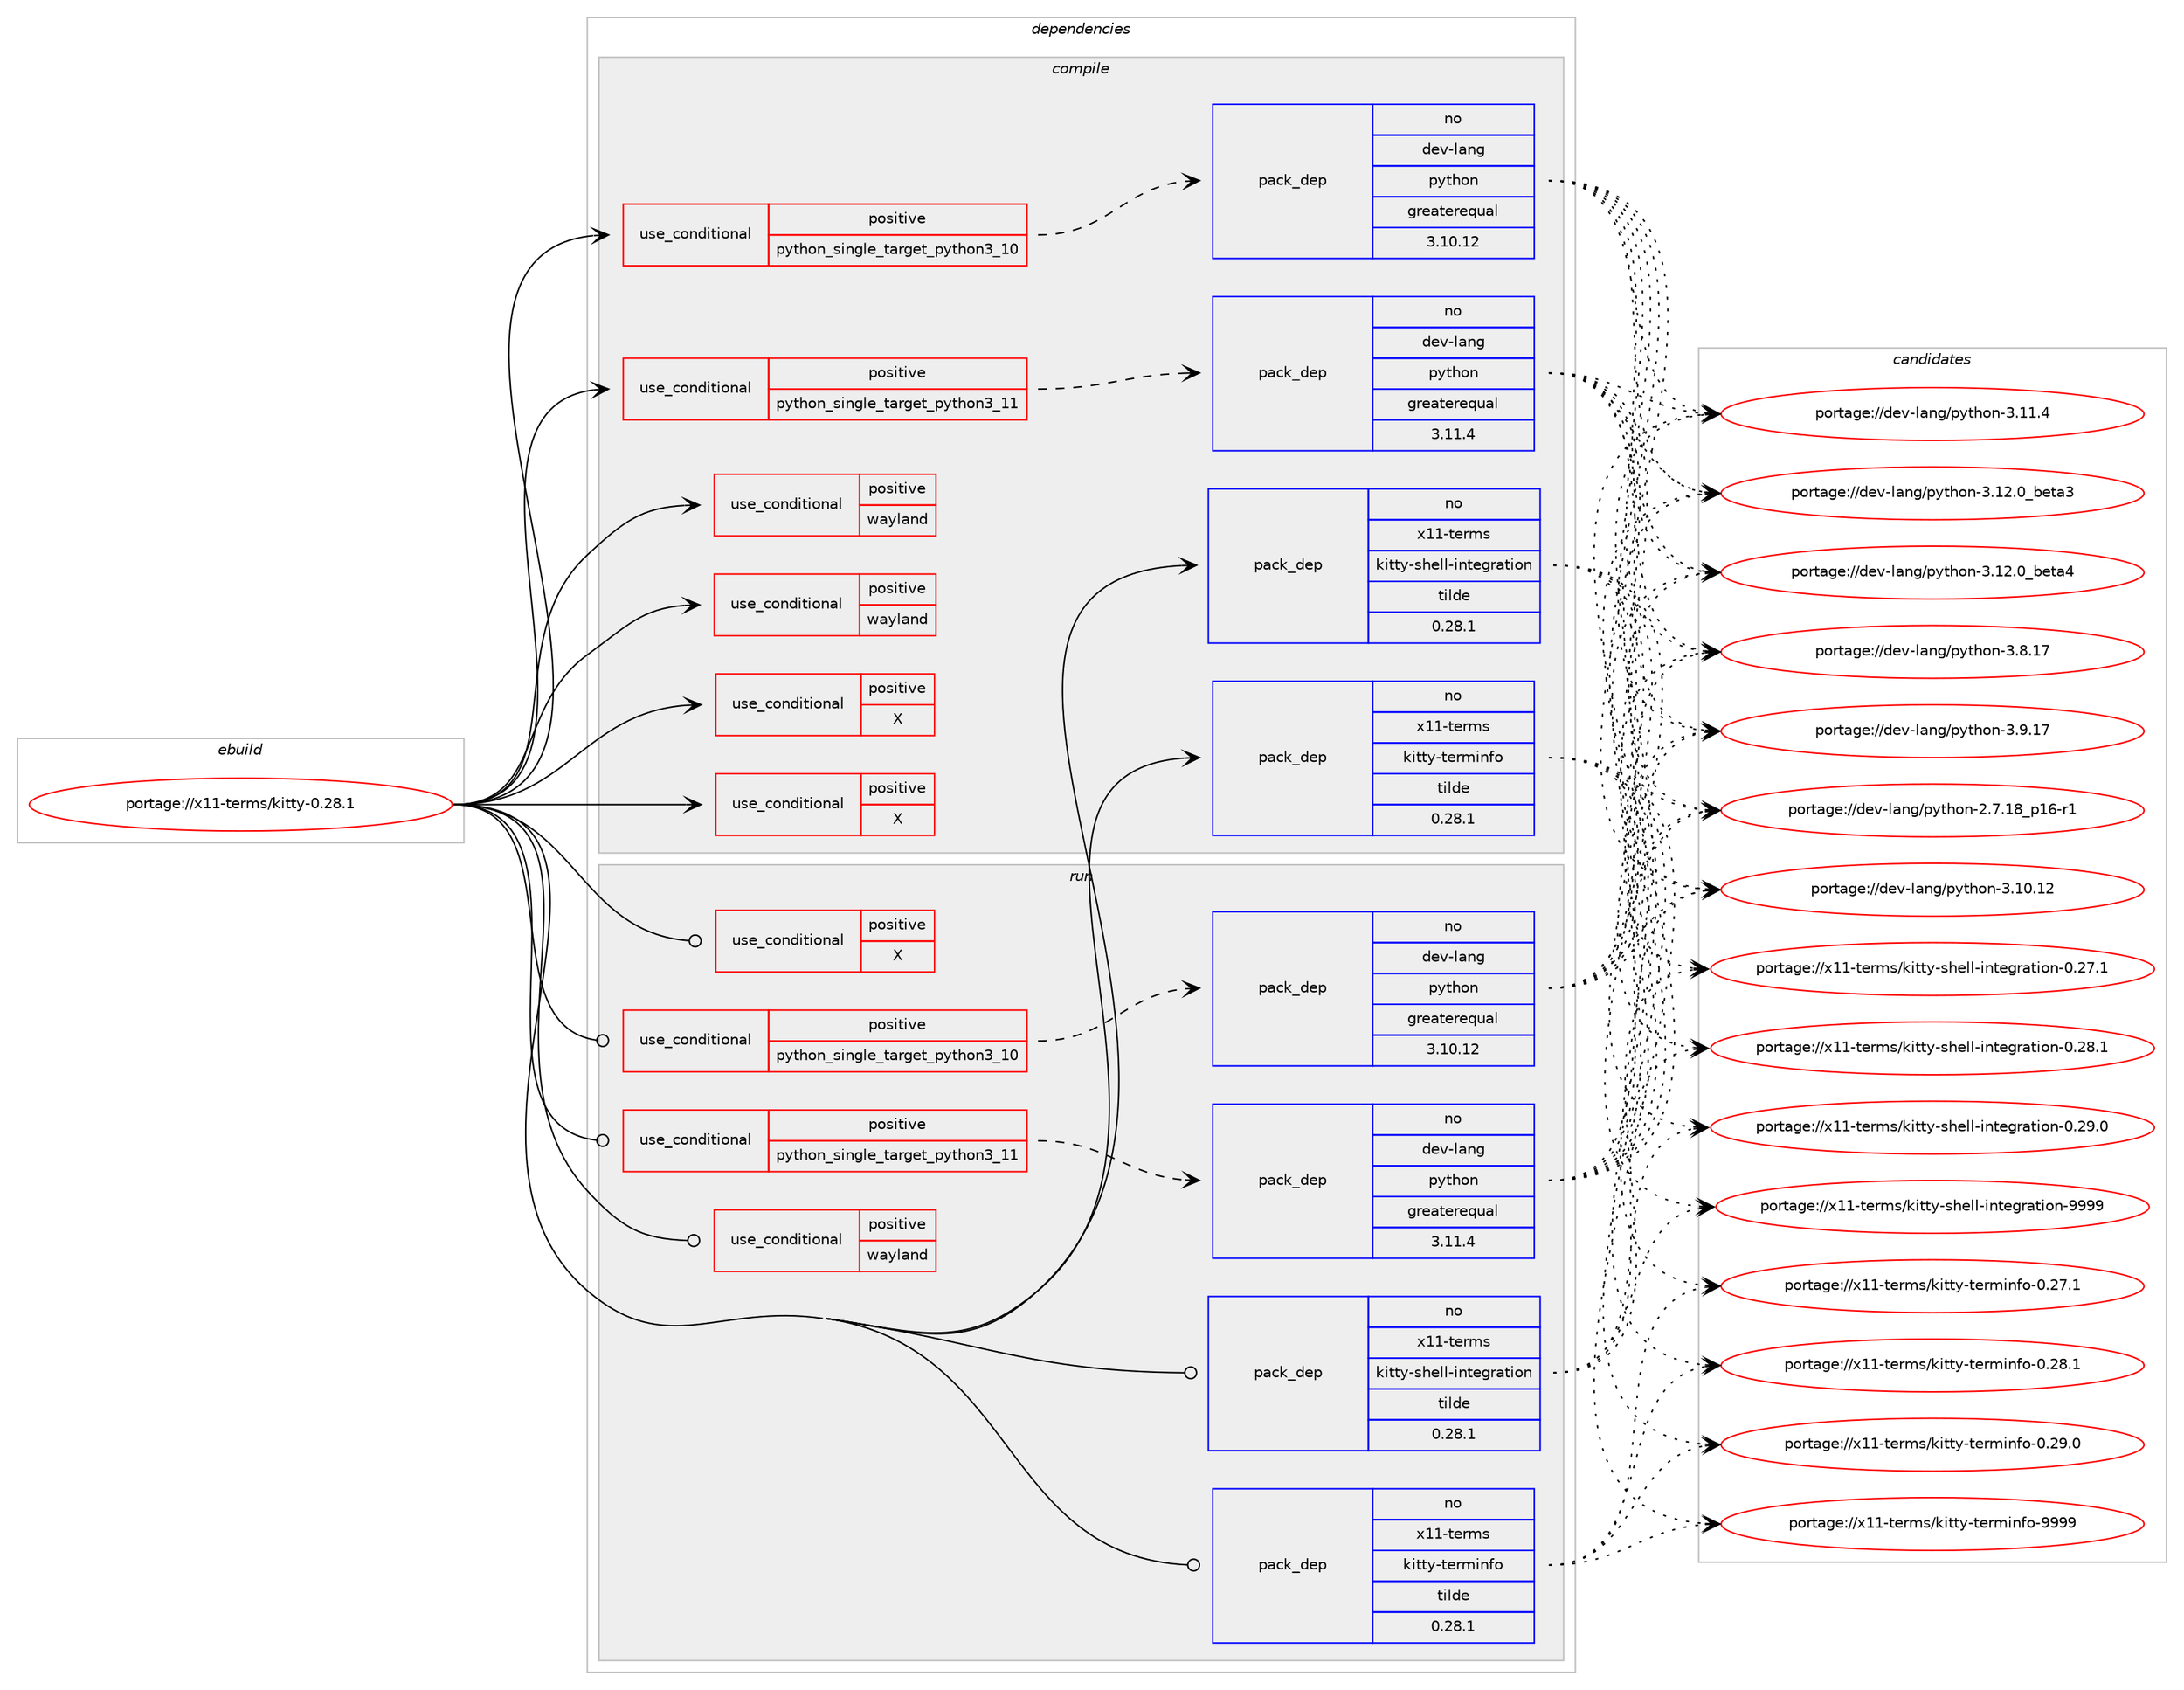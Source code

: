 digraph prolog {

# *************
# Graph options
# *************

newrank=true;
concentrate=true;
compound=true;
graph [rankdir=LR,fontname=Helvetica,fontsize=10,ranksep=1.5];#, ranksep=2.5, nodesep=0.2];
edge  [arrowhead=vee];
node  [fontname=Helvetica,fontsize=10];

# **********
# The ebuild
# **********

subgraph cluster_leftcol {
color=gray;
rank=same;
label=<<i>ebuild</i>>;
id [label="portage://x11-terms/kitty-0.28.1", color=red, width=4, href="../x11-terms/kitty-0.28.1.svg"];
}

# ****************
# The dependencies
# ****************

subgraph cluster_midcol {
color=gray;
label=<<i>dependencies</i>>;
subgraph cluster_compile {
fillcolor="#eeeeee";
style=filled;
label=<<i>compile</i>>;
subgraph cond1728 {
dependency3768 [label=<<TABLE BORDER="0" CELLBORDER="1" CELLSPACING="0" CELLPADDING="4"><TR><TD ROWSPAN="3" CELLPADDING="10">use_conditional</TD></TR><TR><TD>positive</TD></TR><TR><TD>X</TD></TR></TABLE>>, shape=none, color=red];
# *** BEGIN UNKNOWN DEPENDENCY TYPE (TODO) ***
# dependency3768 -> package_dependency(portage://x11-terms/kitty-0.28.1,install,no,x11-base,xorg-proto,none,[,,],[],[])
# *** END UNKNOWN DEPENDENCY TYPE (TODO) ***

# *** BEGIN UNKNOWN DEPENDENCY TYPE (TODO) ***
# dependency3768 -> package_dependency(portage://x11-terms/kitty-0.28.1,install,no,x11-libs,libXcursor,none,[,,],[],[])
# *** END UNKNOWN DEPENDENCY TYPE (TODO) ***

# *** BEGIN UNKNOWN DEPENDENCY TYPE (TODO) ***
# dependency3768 -> package_dependency(portage://x11-terms/kitty-0.28.1,install,no,x11-libs,libXi,none,[,,],[],[])
# *** END UNKNOWN DEPENDENCY TYPE (TODO) ***

# *** BEGIN UNKNOWN DEPENDENCY TYPE (TODO) ***
# dependency3768 -> package_dependency(portage://x11-terms/kitty-0.28.1,install,no,x11-libs,libXinerama,none,[,,],[],[])
# *** END UNKNOWN DEPENDENCY TYPE (TODO) ***

# *** BEGIN UNKNOWN DEPENDENCY TYPE (TODO) ***
# dependency3768 -> package_dependency(portage://x11-terms/kitty-0.28.1,install,no,x11-libs,libXrandr,none,[,,],[],[])
# *** END UNKNOWN DEPENDENCY TYPE (TODO) ***

}
id:e -> dependency3768:w [weight=20,style="solid",arrowhead="vee"];
subgraph cond1729 {
dependency3769 [label=<<TABLE BORDER="0" CELLBORDER="1" CELLSPACING="0" CELLPADDING="4"><TR><TD ROWSPAN="3" CELLPADDING="10">use_conditional</TD></TR><TR><TD>positive</TD></TR><TR><TD>X</TD></TR></TABLE>>, shape=none, color=red];
# *** BEGIN UNKNOWN DEPENDENCY TYPE (TODO) ***
# dependency3769 -> package_dependency(portage://x11-terms/kitty-0.28.1,install,no,x11-libs,libX11,none,[,,],[],[])
# *** END UNKNOWN DEPENDENCY TYPE (TODO) ***

}
id:e -> dependency3769:w [weight=20,style="solid",arrowhead="vee"];
subgraph cond1730 {
dependency3770 [label=<<TABLE BORDER="0" CELLBORDER="1" CELLSPACING="0" CELLPADDING="4"><TR><TD ROWSPAN="3" CELLPADDING="10">use_conditional</TD></TR><TR><TD>positive</TD></TR><TR><TD>python_single_target_python3_10</TD></TR></TABLE>>, shape=none, color=red];
subgraph pack1901 {
dependency3771 [label=<<TABLE BORDER="0" CELLBORDER="1" CELLSPACING="0" CELLPADDING="4" WIDTH="220"><TR><TD ROWSPAN="6" CELLPADDING="30">pack_dep</TD></TR><TR><TD WIDTH="110">no</TD></TR><TR><TD>dev-lang</TD></TR><TR><TD>python</TD></TR><TR><TD>greaterequal</TD></TR><TR><TD>3.10.12</TD></TR></TABLE>>, shape=none, color=blue];
}
dependency3770:e -> dependency3771:w [weight=20,style="dashed",arrowhead="vee"];
}
id:e -> dependency3770:w [weight=20,style="solid",arrowhead="vee"];
subgraph cond1731 {
dependency3772 [label=<<TABLE BORDER="0" CELLBORDER="1" CELLSPACING="0" CELLPADDING="4"><TR><TD ROWSPAN="3" CELLPADDING="10">use_conditional</TD></TR><TR><TD>positive</TD></TR><TR><TD>python_single_target_python3_11</TD></TR></TABLE>>, shape=none, color=red];
subgraph pack1902 {
dependency3773 [label=<<TABLE BORDER="0" CELLBORDER="1" CELLSPACING="0" CELLPADDING="4" WIDTH="220"><TR><TD ROWSPAN="6" CELLPADDING="30">pack_dep</TD></TR><TR><TD WIDTH="110">no</TD></TR><TR><TD>dev-lang</TD></TR><TR><TD>python</TD></TR><TR><TD>greaterequal</TD></TR><TR><TD>3.11.4</TD></TR></TABLE>>, shape=none, color=blue];
}
dependency3772:e -> dependency3773:w [weight=20,style="dashed",arrowhead="vee"];
}
id:e -> dependency3772:w [weight=20,style="solid",arrowhead="vee"];
subgraph cond1732 {
dependency3774 [label=<<TABLE BORDER="0" CELLBORDER="1" CELLSPACING="0" CELLPADDING="4"><TR><TD ROWSPAN="3" CELLPADDING="10">use_conditional</TD></TR><TR><TD>positive</TD></TR><TR><TD>wayland</TD></TR></TABLE>>, shape=none, color=red];
# *** BEGIN UNKNOWN DEPENDENCY TYPE (TODO) ***
# dependency3774 -> package_dependency(portage://x11-terms/kitty-0.28.1,install,no,dev-libs,wayland,none,[,,],[],[])
# *** END UNKNOWN DEPENDENCY TYPE (TODO) ***

}
id:e -> dependency3774:w [weight=20,style="solid",arrowhead="vee"];
subgraph cond1733 {
dependency3775 [label=<<TABLE BORDER="0" CELLBORDER="1" CELLSPACING="0" CELLPADDING="4"><TR><TD ROWSPAN="3" CELLPADDING="10">use_conditional</TD></TR><TR><TD>positive</TD></TR><TR><TD>wayland</TD></TR></TABLE>>, shape=none, color=red];
# *** BEGIN UNKNOWN DEPENDENCY TYPE (TODO) ***
# dependency3775 -> package_dependency(portage://x11-terms/kitty-0.28.1,install,no,dev-libs,wayland-protocols,none,[,,],[],[])
# *** END UNKNOWN DEPENDENCY TYPE (TODO) ***

}
id:e -> dependency3775:w [weight=20,style="solid",arrowhead="vee"];
# *** BEGIN UNKNOWN DEPENDENCY TYPE (TODO) ***
# id -> package_dependency(portage://x11-terms/kitty-0.28.1,install,no,dev-libs,openssl,none,[,,],any_same_slot,[])
# *** END UNKNOWN DEPENDENCY TYPE (TODO) ***

# *** BEGIN UNKNOWN DEPENDENCY TYPE (TODO) ***
# id -> package_dependency(portage://x11-terms/kitty-0.28.1,install,no,media-libs,fontconfig,none,[,,],[],[])
# *** END UNKNOWN DEPENDENCY TYPE (TODO) ***

# *** BEGIN UNKNOWN DEPENDENCY TYPE (TODO) ***
# id -> package_dependency(portage://x11-terms/kitty-0.28.1,install,no,media-libs,harfbuzz,none,[,,],any_same_slot,[])
# *** END UNKNOWN DEPENDENCY TYPE (TODO) ***

# *** BEGIN UNKNOWN DEPENDENCY TYPE (TODO) ***
# id -> package_dependency(portage://x11-terms/kitty-0.28.1,install,no,media-libs,lcms,none,[,,],[slot(2)],[])
# *** END UNKNOWN DEPENDENCY TYPE (TODO) ***

# *** BEGIN UNKNOWN DEPENDENCY TYPE (TODO) ***
# id -> package_dependency(portage://x11-terms/kitty-0.28.1,install,no,media-libs,libglvnd,none,[,,],[],[use(optenable(X),none)])
# *** END UNKNOWN DEPENDENCY TYPE (TODO) ***

# *** BEGIN UNKNOWN DEPENDENCY TYPE (TODO) ***
# id -> package_dependency(portage://x11-terms/kitty-0.28.1,install,no,media-libs,libpng,none,[,,],any_same_slot,[])
# *** END UNKNOWN DEPENDENCY TYPE (TODO) ***

# *** BEGIN UNKNOWN DEPENDENCY TYPE (TODO) ***
# id -> package_dependency(portage://x11-terms/kitty-0.28.1,install,no,net-libs,librsync,none,[,,],any_same_slot,[])
# *** END UNKNOWN DEPENDENCY TYPE (TODO) ***

# *** BEGIN UNKNOWN DEPENDENCY TYPE (TODO) ***
# id -> package_dependency(portage://x11-terms/kitty-0.28.1,install,no,sys-apps,dbus,none,[,,],[],[])
# *** END UNKNOWN DEPENDENCY TYPE (TODO) ***

# *** BEGIN UNKNOWN DEPENDENCY TYPE (TODO) ***
# id -> package_dependency(portage://x11-terms/kitty-0.28.1,install,no,sys-libs,zlib,none,[,,],any_same_slot,[])
# *** END UNKNOWN DEPENDENCY TYPE (TODO) ***

# *** BEGIN UNKNOWN DEPENDENCY TYPE (TODO) ***
# id -> package_dependency(portage://x11-terms/kitty-0.28.1,install,no,x11-libs,libxkbcommon,none,[,,],[],[use(optenable(X),none)])
# *** END UNKNOWN DEPENDENCY TYPE (TODO) ***

# *** BEGIN UNKNOWN DEPENDENCY TYPE (TODO) ***
# id -> package_dependency(portage://x11-terms/kitty-0.28.1,install,no,x11-misc,xkeyboard-config,none,[,,],[],[])
# *** END UNKNOWN DEPENDENCY TYPE (TODO) ***

subgraph pack1903 {
dependency3776 [label=<<TABLE BORDER="0" CELLBORDER="1" CELLSPACING="0" CELLPADDING="4" WIDTH="220"><TR><TD ROWSPAN="6" CELLPADDING="30">pack_dep</TD></TR><TR><TD WIDTH="110">no</TD></TR><TR><TD>x11-terms</TD></TR><TR><TD>kitty-shell-integration</TD></TR><TR><TD>tilde</TD></TR><TR><TD>0.28.1</TD></TR></TABLE>>, shape=none, color=blue];
}
id:e -> dependency3776:w [weight=20,style="solid",arrowhead="vee"];
subgraph pack1904 {
dependency3777 [label=<<TABLE BORDER="0" CELLBORDER="1" CELLSPACING="0" CELLPADDING="4" WIDTH="220"><TR><TD ROWSPAN="6" CELLPADDING="30">pack_dep</TD></TR><TR><TD WIDTH="110">no</TD></TR><TR><TD>x11-terms</TD></TR><TR><TD>kitty-terminfo</TD></TR><TR><TD>tilde</TD></TR><TR><TD>0.28.1</TD></TR></TABLE>>, shape=none, color=blue];
}
id:e -> dependency3777:w [weight=20,style="solid",arrowhead="vee"];
# *** BEGIN UNKNOWN DEPENDENCY TYPE (TODO) ***
# id -> package_dependency(portage://x11-terms/kitty-0.28.1,install,weak,sci-mathematics,kissat,none,[,,],[],[])
# *** END UNKNOWN DEPENDENCY TYPE (TODO) ***

}
subgraph cluster_compileandrun {
fillcolor="#eeeeee";
style=filled;
label=<<i>compile and run</i>>;
}
subgraph cluster_run {
fillcolor="#eeeeee";
style=filled;
label=<<i>run</i>>;
subgraph cond1734 {
dependency3778 [label=<<TABLE BORDER="0" CELLBORDER="1" CELLSPACING="0" CELLPADDING="4"><TR><TD ROWSPAN="3" CELLPADDING="10">use_conditional</TD></TR><TR><TD>positive</TD></TR><TR><TD>X</TD></TR></TABLE>>, shape=none, color=red];
# *** BEGIN UNKNOWN DEPENDENCY TYPE (TODO) ***
# dependency3778 -> package_dependency(portage://x11-terms/kitty-0.28.1,run,no,x11-libs,libX11,none,[,,],[],[])
# *** END UNKNOWN DEPENDENCY TYPE (TODO) ***

}
id:e -> dependency3778:w [weight=20,style="solid",arrowhead="odot"];
subgraph cond1735 {
dependency3779 [label=<<TABLE BORDER="0" CELLBORDER="1" CELLSPACING="0" CELLPADDING="4"><TR><TD ROWSPAN="3" CELLPADDING="10">use_conditional</TD></TR><TR><TD>positive</TD></TR><TR><TD>python_single_target_python3_10</TD></TR></TABLE>>, shape=none, color=red];
subgraph pack1905 {
dependency3780 [label=<<TABLE BORDER="0" CELLBORDER="1" CELLSPACING="0" CELLPADDING="4" WIDTH="220"><TR><TD ROWSPAN="6" CELLPADDING="30">pack_dep</TD></TR><TR><TD WIDTH="110">no</TD></TR><TR><TD>dev-lang</TD></TR><TR><TD>python</TD></TR><TR><TD>greaterequal</TD></TR><TR><TD>3.10.12</TD></TR></TABLE>>, shape=none, color=blue];
}
dependency3779:e -> dependency3780:w [weight=20,style="dashed",arrowhead="vee"];
}
id:e -> dependency3779:w [weight=20,style="solid",arrowhead="odot"];
subgraph cond1736 {
dependency3781 [label=<<TABLE BORDER="0" CELLBORDER="1" CELLSPACING="0" CELLPADDING="4"><TR><TD ROWSPAN="3" CELLPADDING="10">use_conditional</TD></TR><TR><TD>positive</TD></TR><TR><TD>python_single_target_python3_11</TD></TR></TABLE>>, shape=none, color=red];
subgraph pack1906 {
dependency3782 [label=<<TABLE BORDER="0" CELLBORDER="1" CELLSPACING="0" CELLPADDING="4" WIDTH="220"><TR><TD ROWSPAN="6" CELLPADDING="30">pack_dep</TD></TR><TR><TD WIDTH="110">no</TD></TR><TR><TD>dev-lang</TD></TR><TR><TD>python</TD></TR><TR><TD>greaterequal</TD></TR><TR><TD>3.11.4</TD></TR></TABLE>>, shape=none, color=blue];
}
dependency3781:e -> dependency3782:w [weight=20,style="dashed",arrowhead="vee"];
}
id:e -> dependency3781:w [weight=20,style="solid",arrowhead="odot"];
subgraph cond1737 {
dependency3783 [label=<<TABLE BORDER="0" CELLBORDER="1" CELLSPACING="0" CELLPADDING="4"><TR><TD ROWSPAN="3" CELLPADDING="10">use_conditional</TD></TR><TR><TD>positive</TD></TR><TR><TD>wayland</TD></TR></TABLE>>, shape=none, color=red];
# *** BEGIN UNKNOWN DEPENDENCY TYPE (TODO) ***
# dependency3783 -> package_dependency(portage://x11-terms/kitty-0.28.1,run,no,dev-libs,wayland,none,[,,],[],[])
# *** END UNKNOWN DEPENDENCY TYPE (TODO) ***

}
id:e -> dependency3783:w [weight=20,style="solid",arrowhead="odot"];
# *** BEGIN UNKNOWN DEPENDENCY TYPE (TODO) ***
# id -> package_dependency(portage://x11-terms/kitty-0.28.1,run,no,dev-libs,openssl,none,[,,],any_same_slot,[])
# *** END UNKNOWN DEPENDENCY TYPE (TODO) ***

# *** BEGIN UNKNOWN DEPENDENCY TYPE (TODO) ***
# id -> package_dependency(portage://x11-terms/kitty-0.28.1,run,no,media-libs,fontconfig,none,[,,],[],[])
# *** END UNKNOWN DEPENDENCY TYPE (TODO) ***

# *** BEGIN UNKNOWN DEPENDENCY TYPE (TODO) ***
# id -> package_dependency(portage://x11-terms/kitty-0.28.1,run,no,media-libs,harfbuzz,none,[,,],any_same_slot,[])
# *** END UNKNOWN DEPENDENCY TYPE (TODO) ***

# *** BEGIN UNKNOWN DEPENDENCY TYPE (TODO) ***
# id -> package_dependency(portage://x11-terms/kitty-0.28.1,run,no,media-libs,lcms,none,[,,],[slot(2)],[])
# *** END UNKNOWN DEPENDENCY TYPE (TODO) ***

# *** BEGIN UNKNOWN DEPENDENCY TYPE (TODO) ***
# id -> package_dependency(portage://x11-terms/kitty-0.28.1,run,no,media-libs,libglvnd,none,[,,],[],[use(optenable(X),none)])
# *** END UNKNOWN DEPENDENCY TYPE (TODO) ***

# *** BEGIN UNKNOWN DEPENDENCY TYPE (TODO) ***
# id -> package_dependency(portage://x11-terms/kitty-0.28.1,run,no,media-libs,libpng,none,[,,],any_same_slot,[])
# *** END UNKNOWN DEPENDENCY TYPE (TODO) ***

# *** BEGIN UNKNOWN DEPENDENCY TYPE (TODO) ***
# id -> package_dependency(portage://x11-terms/kitty-0.28.1,run,no,net-libs,librsync,none,[,,],any_same_slot,[])
# *** END UNKNOWN DEPENDENCY TYPE (TODO) ***

# *** BEGIN UNKNOWN DEPENDENCY TYPE (TODO) ***
# id -> package_dependency(portage://x11-terms/kitty-0.28.1,run,no,sys-apps,dbus,none,[,,],[],[])
# *** END UNKNOWN DEPENDENCY TYPE (TODO) ***

# *** BEGIN UNKNOWN DEPENDENCY TYPE (TODO) ***
# id -> package_dependency(portage://x11-terms/kitty-0.28.1,run,no,sys-libs,zlib,none,[,,],any_same_slot,[])
# *** END UNKNOWN DEPENDENCY TYPE (TODO) ***

# *** BEGIN UNKNOWN DEPENDENCY TYPE (TODO) ***
# id -> package_dependency(portage://x11-terms/kitty-0.28.1,run,no,x11-libs,libxkbcommon,none,[,,],[],[use(optenable(X),none)])
# *** END UNKNOWN DEPENDENCY TYPE (TODO) ***

# *** BEGIN UNKNOWN DEPENDENCY TYPE (TODO) ***
# id -> package_dependency(portage://x11-terms/kitty-0.28.1,run,no,x11-misc,xkeyboard-config,none,[,,],[],[])
# *** END UNKNOWN DEPENDENCY TYPE (TODO) ***

subgraph pack1907 {
dependency3784 [label=<<TABLE BORDER="0" CELLBORDER="1" CELLSPACING="0" CELLPADDING="4" WIDTH="220"><TR><TD ROWSPAN="6" CELLPADDING="30">pack_dep</TD></TR><TR><TD WIDTH="110">no</TD></TR><TR><TD>x11-terms</TD></TR><TR><TD>kitty-shell-integration</TD></TR><TR><TD>tilde</TD></TR><TR><TD>0.28.1</TD></TR></TABLE>>, shape=none, color=blue];
}
id:e -> dependency3784:w [weight=20,style="solid",arrowhead="odot"];
subgraph pack1908 {
dependency3785 [label=<<TABLE BORDER="0" CELLBORDER="1" CELLSPACING="0" CELLPADDING="4" WIDTH="220"><TR><TD ROWSPAN="6" CELLPADDING="30">pack_dep</TD></TR><TR><TD WIDTH="110">no</TD></TR><TR><TD>x11-terms</TD></TR><TR><TD>kitty-terminfo</TD></TR><TR><TD>tilde</TD></TR><TR><TD>0.28.1</TD></TR></TABLE>>, shape=none, color=blue];
}
id:e -> dependency3785:w [weight=20,style="solid",arrowhead="odot"];
# *** BEGIN UNKNOWN DEPENDENCY TYPE (TODO) ***
# id -> package_dependency(portage://x11-terms/kitty-0.28.1,run,weak,sci-mathematics,kissat,none,[,,],[],[])
# *** END UNKNOWN DEPENDENCY TYPE (TODO) ***

}
}

# **************
# The candidates
# **************

subgraph cluster_choices {
rank=same;
color=gray;
label=<<i>candidates</i>>;

subgraph choice1901 {
color=black;
nodesep=1;
choice100101118451089711010347112121116104111110455046554649569511249544511449 [label="portage://dev-lang/python-2.7.18_p16-r1", color=red, width=4,href="../dev-lang/python-2.7.18_p16-r1.svg"];
choice1001011184510897110103471121211161041111104551464948464950 [label="portage://dev-lang/python-3.10.12", color=red, width=4,href="../dev-lang/python-3.10.12.svg"];
choice10010111845108971101034711212111610411111045514649494652 [label="portage://dev-lang/python-3.11.4", color=red, width=4,href="../dev-lang/python-3.11.4.svg"];
choice1001011184510897110103471121211161041111104551464950464895981011169751 [label="portage://dev-lang/python-3.12.0_beta3", color=red, width=4,href="../dev-lang/python-3.12.0_beta3.svg"];
choice1001011184510897110103471121211161041111104551464950464895981011169752 [label="portage://dev-lang/python-3.12.0_beta4", color=red, width=4,href="../dev-lang/python-3.12.0_beta4.svg"];
choice10010111845108971101034711212111610411111045514656464955 [label="portage://dev-lang/python-3.8.17", color=red, width=4,href="../dev-lang/python-3.8.17.svg"];
choice10010111845108971101034711212111610411111045514657464955 [label="portage://dev-lang/python-3.9.17", color=red, width=4,href="../dev-lang/python-3.9.17.svg"];
dependency3771:e -> choice100101118451089711010347112121116104111110455046554649569511249544511449:w [style=dotted,weight="100"];
dependency3771:e -> choice1001011184510897110103471121211161041111104551464948464950:w [style=dotted,weight="100"];
dependency3771:e -> choice10010111845108971101034711212111610411111045514649494652:w [style=dotted,weight="100"];
dependency3771:e -> choice1001011184510897110103471121211161041111104551464950464895981011169751:w [style=dotted,weight="100"];
dependency3771:e -> choice1001011184510897110103471121211161041111104551464950464895981011169752:w [style=dotted,weight="100"];
dependency3771:e -> choice10010111845108971101034711212111610411111045514656464955:w [style=dotted,weight="100"];
dependency3771:e -> choice10010111845108971101034711212111610411111045514657464955:w [style=dotted,weight="100"];
}
subgraph choice1902 {
color=black;
nodesep=1;
choice100101118451089711010347112121116104111110455046554649569511249544511449 [label="portage://dev-lang/python-2.7.18_p16-r1", color=red, width=4,href="../dev-lang/python-2.7.18_p16-r1.svg"];
choice1001011184510897110103471121211161041111104551464948464950 [label="portage://dev-lang/python-3.10.12", color=red, width=4,href="../dev-lang/python-3.10.12.svg"];
choice10010111845108971101034711212111610411111045514649494652 [label="portage://dev-lang/python-3.11.4", color=red, width=4,href="../dev-lang/python-3.11.4.svg"];
choice1001011184510897110103471121211161041111104551464950464895981011169751 [label="portage://dev-lang/python-3.12.0_beta3", color=red, width=4,href="../dev-lang/python-3.12.0_beta3.svg"];
choice1001011184510897110103471121211161041111104551464950464895981011169752 [label="portage://dev-lang/python-3.12.0_beta4", color=red, width=4,href="../dev-lang/python-3.12.0_beta4.svg"];
choice10010111845108971101034711212111610411111045514656464955 [label="portage://dev-lang/python-3.8.17", color=red, width=4,href="../dev-lang/python-3.8.17.svg"];
choice10010111845108971101034711212111610411111045514657464955 [label="portage://dev-lang/python-3.9.17", color=red, width=4,href="../dev-lang/python-3.9.17.svg"];
dependency3773:e -> choice100101118451089711010347112121116104111110455046554649569511249544511449:w [style=dotted,weight="100"];
dependency3773:e -> choice1001011184510897110103471121211161041111104551464948464950:w [style=dotted,weight="100"];
dependency3773:e -> choice10010111845108971101034711212111610411111045514649494652:w [style=dotted,weight="100"];
dependency3773:e -> choice1001011184510897110103471121211161041111104551464950464895981011169751:w [style=dotted,weight="100"];
dependency3773:e -> choice1001011184510897110103471121211161041111104551464950464895981011169752:w [style=dotted,weight="100"];
dependency3773:e -> choice10010111845108971101034711212111610411111045514656464955:w [style=dotted,weight="100"];
dependency3773:e -> choice10010111845108971101034711212111610411111045514657464955:w [style=dotted,weight="100"];
}
subgraph choice1903 {
color=black;
nodesep=1;
choice1204949451161011141091154710710511611612145115104101108108451051101161011031149711610511111045484650554649 [label="portage://x11-terms/kitty-shell-integration-0.27.1", color=red, width=4,href="../x11-terms/kitty-shell-integration-0.27.1.svg"];
choice1204949451161011141091154710710511611612145115104101108108451051101161011031149711610511111045484650564649 [label="portage://x11-terms/kitty-shell-integration-0.28.1", color=red, width=4,href="../x11-terms/kitty-shell-integration-0.28.1.svg"];
choice1204949451161011141091154710710511611612145115104101108108451051101161011031149711610511111045484650574648 [label="portage://x11-terms/kitty-shell-integration-0.29.0", color=red, width=4,href="../x11-terms/kitty-shell-integration-0.29.0.svg"];
choice120494945116101114109115471071051161161214511510410110810845105110116101103114971161051111104557575757 [label="portage://x11-terms/kitty-shell-integration-9999", color=red, width=4,href="../x11-terms/kitty-shell-integration-9999.svg"];
dependency3776:e -> choice1204949451161011141091154710710511611612145115104101108108451051101161011031149711610511111045484650554649:w [style=dotted,weight="100"];
dependency3776:e -> choice1204949451161011141091154710710511611612145115104101108108451051101161011031149711610511111045484650564649:w [style=dotted,weight="100"];
dependency3776:e -> choice1204949451161011141091154710710511611612145115104101108108451051101161011031149711610511111045484650574648:w [style=dotted,weight="100"];
dependency3776:e -> choice120494945116101114109115471071051161161214511510410110810845105110116101103114971161051111104557575757:w [style=dotted,weight="100"];
}
subgraph choice1904 {
color=black;
nodesep=1;
choice120494945116101114109115471071051161161214511610111410910511010211145484650554649 [label="portage://x11-terms/kitty-terminfo-0.27.1", color=red, width=4,href="../x11-terms/kitty-terminfo-0.27.1.svg"];
choice120494945116101114109115471071051161161214511610111410910511010211145484650564649 [label="portage://x11-terms/kitty-terminfo-0.28.1", color=red, width=4,href="../x11-terms/kitty-terminfo-0.28.1.svg"];
choice120494945116101114109115471071051161161214511610111410910511010211145484650574648 [label="portage://x11-terms/kitty-terminfo-0.29.0", color=red, width=4,href="../x11-terms/kitty-terminfo-0.29.0.svg"];
choice12049494511610111410911547107105116116121451161011141091051101021114557575757 [label="portage://x11-terms/kitty-terminfo-9999", color=red, width=4,href="../x11-terms/kitty-terminfo-9999.svg"];
dependency3777:e -> choice120494945116101114109115471071051161161214511610111410910511010211145484650554649:w [style=dotted,weight="100"];
dependency3777:e -> choice120494945116101114109115471071051161161214511610111410910511010211145484650564649:w [style=dotted,weight="100"];
dependency3777:e -> choice120494945116101114109115471071051161161214511610111410910511010211145484650574648:w [style=dotted,weight="100"];
dependency3777:e -> choice12049494511610111410911547107105116116121451161011141091051101021114557575757:w [style=dotted,weight="100"];
}
subgraph choice1905 {
color=black;
nodesep=1;
choice100101118451089711010347112121116104111110455046554649569511249544511449 [label="portage://dev-lang/python-2.7.18_p16-r1", color=red, width=4,href="../dev-lang/python-2.7.18_p16-r1.svg"];
choice1001011184510897110103471121211161041111104551464948464950 [label="portage://dev-lang/python-3.10.12", color=red, width=4,href="../dev-lang/python-3.10.12.svg"];
choice10010111845108971101034711212111610411111045514649494652 [label="portage://dev-lang/python-3.11.4", color=red, width=4,href="../dev-lang/python-3.11.4.svg"];
choice1001011184510897110103471121211161041111104551464950464895981011169751 [label="portage://dev-lang/python-3.12.0_beta3", color=red, width=4,href="../dev-lang/python-3.12.0_beta3.svg"];
choice1001011184510897110103471121211161041111104551464950464895981011169752 [label="portage://dev-lang/python-3.12.0_beta4", color=red, width=4,href="../dev-lang/python-3.12.0_beta4.svg"];
choice10010111845108971101034711212111610411111045514656464955 [label="portage://dev-lang/python-3.8.17", color=red, width=4,href="../dev-lang/python-3.8.17.svg"];
choice10010111845108971101034711212111610411111045514657464955 [label="portage://dev-lang/python-3.9.17", color=red, width=4,href="../dev-lang/python-3.9.17.svg"];
dependency3780:e -> choice100101118451089711010347112121116104111110455046554649569511249544511449:w [style=dotted,weight="100"];
dependency3780:e -> choice1001011184510897110103471121211161041111104551464948464950:w [style=dotted,weight="100"];
dependency3780:e -> choice10010111845108971101034711212111610411111045514649494652:w [style=dotted,weight="100"];
dependency3780:e -> choice1001011184510897110103471121211161041111104551464950464895981011169751:w [style=dotted,weight="100"];
dependency3780:e -> choice1001011184510897110103471121211161041111104551464950464895981011169752:w [style=dotted,weight="100"];
dependency3780:e -> choice10010111845108971101034711212111610411111045514656464955:w [style=dotted,weight="100"];
dependency3780:e -> choice10010111845108971101034711212111610411111045514657464955:w [style=dotted,weight="100"];
}
subgraph choice1906 {
color=black;
nodesep=1;
choice100101118451089711010347112121116104111110455046554649569511249544511449 [label="portage://dev-lang/python-2.7.18_p16-r1", color=red, width=4,href="../dev-lang/python-2.7.18_p16-r1.svg"];
choice1001011184510897110103471121211161041111104551464948464950 [label="portage://dev-lang/python-3.10.12", color=red, width=4,href="../dev-lang/python-3.10.12.svg"];
choice10010111845108971101034711212111610411111045514649494652 [label="portage://dev-lang/python-3.11.4", color=red, width=4,href="../dev-lang/python-3.11.4.svg"];
choice1001011184510897110103471121211161041111104551464950464895981011169751 [label="portage://dev-lang/python-3.12.0_beta3", color=red, width=4,href="../dev-lang/python-3.12.0_beta3.svg"];
choice1001011184510897110103471121211161041111104551464950464895981011169752 [label="portage://dev-lang/python-3.12.0_beta4", color=red, width=4,href="../dev-lang/python-3.12.0_beta4.svg"];
choice10010111845108971101034711212111610411111045514656464955 [label="portage://dev-lang/python-3.8.17", color=red, width=4,href="../dev-lang/python-3.8.17.svg"];
choice10010111845108971101034711212111610411111045514657464955 [label="portage://dev-lang/python-3.9.17", color=red, width=4,href="../dev-lang/python-3.9.17.svg"];
dependency3782:e -> choice100101118451089711010347112121116104111110455046554649569511249544511449:w [style=dotted,weight="100"];
dependency3782:e -> choice1001011184510897110103471121211161041111104551464948464950:w [style=dotted,weight="100"];
dependency3782:e -> choice10010111845108971101034711212111610411111045514649494652:w [style=dotted,weight="100"];
dependency3782:e -> choice1001011184510897110103471121211161041111104551464950464895981011169751:w [style=dotted,weight="100"];
dependency3782:e -> choice1001011184510897110103471121211161041111104551464950464895981011169752:w [style=dotted,weight="100"];
dependency3782:e -> choice10010111845108971101034711212111610411111045514656464955:w [style=dotted,weight="100"];
dependency3782:e -> choice10010111845108971101034711212111610411111045514657464955:w [style=dotted,weight="100"];
}
subgraph choice1907 {
color=black;
nodesep=1;
choice1204949451161011141091154710710511611612145115104101108108451051101161011031149711610511111045484650554649 [label="portage://x11-terms/kitty-shell-integration-0.27.1", color=red, width=4,href="../x11-terms/kitty-shell-integration-0.27.1.svg"];
choice1204949451161011141091154710710511611612145115104101108108451051101161011031149711610511111045484650564649 [label="portage://x11-terms/kitty-shell-integration-0.28.1", color=red, width=4,href="../x11-terms/kitty-shell-integration-0.28.1.svg"];
choice1204949451161011141091154710710511611612145115104101108108451051101161011031149711610511111045484650574648 [label="portage://x11-terms/kitty-shell-integration-0.29.0", color=red, width=4,href="../x11-terms/kitty-shell-integration-0.29.0.svg"];
choice120494945116101114109115471071051161161214511510410110810845105110116101103114971161051111104557575757 [label="portage://x11-terms/kitty-shell-integration-9999", color=red, width=4,href="../x11-terms/kitty-shell-integration-9999.svg"];
dependency3784:e -> choice1204949451161011141091154710710511611612145115104101108108451051101161011031149711610511111045484650554649:w [style=dotted,weight="100"];
dependency3784:e -> choice1204949451161011141091154710710511611612145115104101108108451051101161011031149711610511111045484650564649:w [style=dotted,weight="100"];
dependency3784:e -> choice1204949451161011141091154710710511611612145115104101108108451051101161011031149711610511111045484650574648:w [style=dotted,weight="100"];
dependency3784:e -> choice120494945116101114109115471071051161161214511510410110810845105110116101103114971161051111104557575757:w [style=dotted,weight="100"];
}
subgraph choice1908 {
color=black;
nodesep=1;
choice120494945116101114109115471071051161161214511610111410910511010211145484650554649 [label="portage://x11-terms/kitty-terminfo-0.27.1", color=red, width=4,href="../x11-terms/kitty-terminfo-0.27.1.svg"];
choice120494945116101114109115471071051161161214511610111410910511010211145484650564649 [label="portage://x11-terms/kitty-terminfo-0.28.1", color=red, width=4,href="../x11-terms/kitty-terminfo-0.28.1.svg"];
choice120494945116101114109115471071051161161214511610111410910511010211145484650574648 [label="portage://x11-terms/kitty-terminfo-0.29.0", color=red, width=4,href="../x11-terms/kitty-terminfo-0.29.0.svg"];
choice12049494511610111410911547107105116116121451161011141091051101021114557575757 [label="portage://x11-terms/kitty-terminfo-9999", color=red, width=4,href="../x11-terms/kitty-terminfo-9999.svg"];
dependency3785:e -> choice120494945116101114109115471071051161161214511610111410910511010211145484650554649:w [style=dotted,weight="100"];
dependency3785:e -> choice120494945116101114109115471071051161161214511610111410910511010211145484650564649:w [style=dotted,weight="100"];
dependency3785:e -> choice120494945116101114109115471071051161161214511610111410910511010211145484650574648:w [style=dotted,weight="100"];
dependency3785:e -> choice12049494511610111410911547107105116116121451161011141091051101021114557575757:w [style=dotted,weight="100"];
}
}

}
